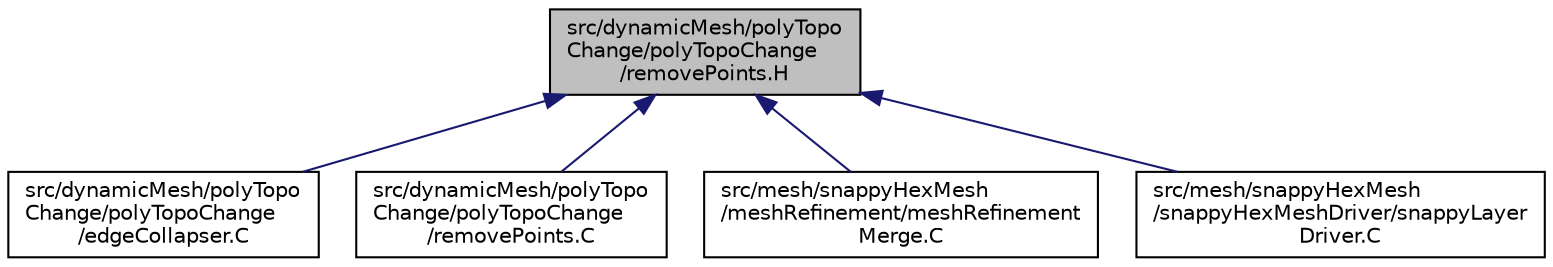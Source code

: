 digraph "src/dynamicMesh/polyTopoChange/polyTopoChange/removePoints.H"
{
  bgcolor="transparent";
  edge [fontname="Helvetica",fontsize="10",labelfontname="Helvetica",labelfontsize="10"];
  node [fontname="Helvetica",fontsize="10",shape=record];
  Node160 [label="src/dynamicMesh/polyTopo\lChange/polyTopoChange\l/removePoints.H",height=0.2,width=0.4,color="black", fillcolor="grey75", style="filled", fontcolor="black"];
  Node160 -> Node161 [dir="back",color="midnightblue",fontsize="10",style="solid",fontname="Helvetica"];
  Node161 [label="src/dynamicMesh/polyTopo\lChange/polyTopoChange\l/edgeCollapser.C",height=0.2,width=0.4,color="black",URL="$a00740.html"];
  Node160 -> Node162 [dir="back",color="midnightblue",fontsize="10",style="solid",fontname="Helvetica"];
  Node162 [label="src/dynamicMesh/polyTopo\lChange/polyTopoChange\l/removePoints.C",height=0.2,width=0.4,color="black",URL="$a00839.html"];
  Node160 -> Node163 [dir="back",color="midnightblue",fontsize="10",style="solid",fontname="Helvetica"];
  Node163 [label="src/mesh/snappyHexMesh\l/meshRefinement/meshRefinement\lMerge.C",height=0.2,width=0.4,color="black",URL="$a07742.html"];
  Node160 -> Node164 [dir="back",color="midnightblue",fontsize="10",style="solid",fontname="Helvetica"];
  Node164 [label="src/mesh/snappyHexMesh\l/snappyHexMeshDriver/snappyLayer\lDriver.C",height=0.2,width=0.4,color="black",URL="$a07814.html",tooltip="All to do with adding cell layers. "];
}
